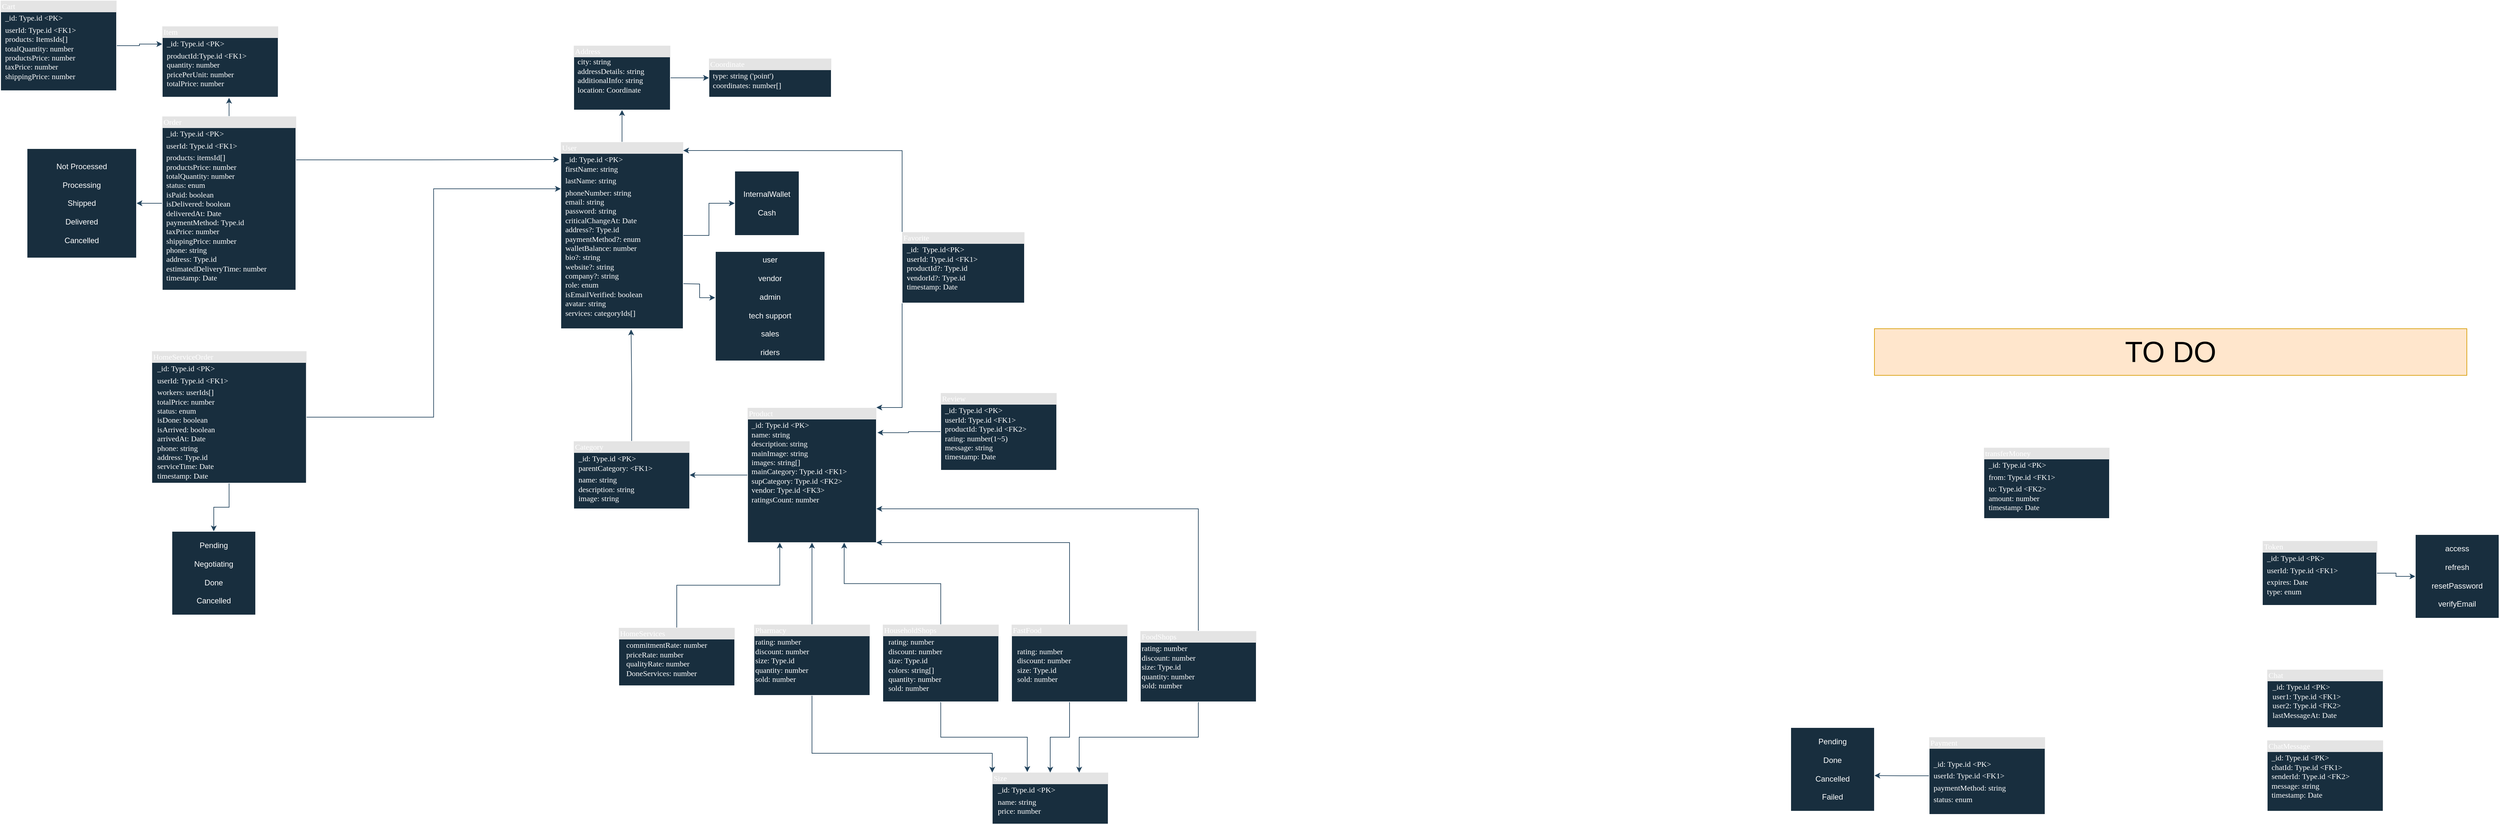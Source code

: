 <mxfile version="21.6.6" type="device">
  <diagram name="Page-1" id="2ca16b54-16f6-2749-3443-fa8db7711227">
    <mxGraphModel dx="5044" dy="1803" grid="1" gridSize="10" guides="1" tooltips="1" connect="1" arrows="1" fold="1" page="1" pageScale="1" pageWidth="1100" pageHeight="850" background="none" math="0" shadow="0">
      <root>
        <mxCell id="0" />
        <mxCell id="1" parent="0" />
        <mxCell id="s3C25jFBt-9yLEdoIZRi-40" style="edgeStyle=orthogonalEdgeStyle;rounded=0;orthogonalLoop=1;jettySize=auto;html=1;entryX=-0.002;entryY=0.422;entryDx=0;entryDy=0;entryPerimeter=0;labelBackgroundColor=none;fontColor=default;strokeColor=#23445D;" edge="1" parent="1" target="s3C25jFBt-9yLEdoIZRi-39">
          <mxGeometry relative="1" as="geometry">
            <mxPoint x="-1910" y="-170" as="sourcePoint" />
          </mxGeometry>
        </mxCell>
        <mxCell id="s3C25jFBt-9yLEdoIZRi-51" style="edgeStyle=orthogonalEdgeStyle;rounded=0;orthogonalLoop=1;jettySize=auto;html=1;exitX=0.5;exitY=0;exitDx=0;exitDy=0;entryX=0.5;entryY=1;entryDx=0;entryDy=0;labelBackgroundColor=none;fontColor=default;strokeColor=#23445D;" edge="1" parent="1" source="2ed32ef02a7f4228-1" target="2ed32ef02a7f4228-7">
          <mxGeometry relative="1" as="geometry" />
        </mxCell>
        <mxCell id="s3C25jFBt-9yLEdoIZRi-83" style="edgeStyle=orthogonalEdgeStyle;rounded=0;orthogonalLoop=1;jettySize=auto;html=1;exitX=1;exitY=0.5;exitDx=0;exitDy=0;entryX=0;entryY=0.5;entryDx=0;entryDy=0;strokeColor=#23445D;" edge="1" parent="1" source="2ed32ef02a7f4228-1" target="s3C25jFBt-9yLEdoIZRi-55">
          <mxGeometry relative="1" as="geometry" />
        </mxCell>
        <mxCell id="2ed32ef02a7f4228-1" value="&lt;div data-darkreader-inline-bgcolor=&quot;&quot; data-darkreader-inline-bgimage=&quot;&quot; style=&quot;box-sizing: border-box; width: 100%; background: rgb(228, 228, 228); padding: 2px; --darkreader-inline-bgimage: initial; --darkreader-inline-bgcolor: #272b2c;&quot;&gt;User&lt;/div&gt;&lt;table style=&quot;width:100%;font-size:1em;&quot; cellpadding=&quot;2&quot; cellspacing=&quot;0&quot;&gt;&lt;tbody&gt;&lt;tr&gt;&lt;td&gt;&lt;br&gt;&lt;/td&gt;&lt;td&gt;_id: Type.id &amp;lt;PK&amp;gt;&lt;br&gt;firstName: string&lt;/td&gt;&lt;/tr&gt;&lt;tr&gt;&lt;td&gt;&lt;br&gt;&lt;/td&gt;&lt;td&gt;lastName: string&lt;/td&gt;&lt;/tr&gt;&lt;tr&gt;&lt;td&gt;&lt;/td&gt;&lt;td&gt;phoneNumber: string&lt;br&gt;email: string&lt;br&gt;password: string&lt;br&gt;criticalChangeAt: Date&amp;nbsp; &amp;nbsp; &amp;nbsp;&amp;nbsp;&lt;br&gt;address?: Type.id&lt;br&gt;paymentMethod?: enum&lt;br&gt;walletBalance: number&lt;br&gt;bio?: string&lt;br&gt;website?: string&lt;br&gt;company?: string&lt;br&gt;role: enum&lt;br&gt;isEmailVerified: boolean&lt;br&gt;avatar: string&lt;br&gt;services: categoryIds[]&lt;br&gt;&lt;br&gt;&lt;/td&gt;&lt;td&gt;&lt;br&gt;&lt;/td&gt;&lt;td&gt;&lt;br&gt;&lt;/td&gt;&lt;td&gt;&lt;br&gt;&lt;/td&gt;&lt;td&gt;&lt;br&gt;&lt;/td&gt;&lt;/tr&gt;&lt;/tbody&gt;&lt;/table&gt;" style="verticalAlign=top;align=left;overflow=fill;html=1;rounded=0;shadow=0;comic=0;labelBackgroundColor=none;strokeWidth=1;fontFamily=Verdana;fontSize=12;fillColor=#182E3E;strokeColor=#FFFFFF;fontColor=#FFFFFF;" parent="1" vertex="1">
          <mxGeometry x="-2100" y="-390" width="190" height="290" as="geometry" />
        </mxCell>
        <mxCell id="s3C25jFBt-9yLEdoIZRi-57" style="edgeStyle=orthogonalEdgeStyle;rounded=0;orthogonalLoop=1;jettySize=auto;html=1;exitX=0;exitY=0.5;exitDx=0;exitDy=0;entryX=1;entryY=0.5;entryDx=0;entryDy=0;labelBackgroundColor=none;fontColor=default;strokeColor=#23445D;" edge="1" parent="1" source="2ed32ef02a7f4228-2" target="2ed32ef02a7f4228-8">
          <mxGeometry relative="1" as="geometry" />
        </mxCell>
        <mxCell id="2ed32ef02a7f4228-2" value="&lt;div data-darkreader-inline-bgcolor=&quot;&quot; data-darkreader-inline-bgimage=&quot;&quot; style=&quot;box-sizing: border-box; width: 100%; background: rgb(228, 228, 228); padding: 2px; --darkreader-inline-bgimage: initial; --darkreader-inline-bgcolor: #272b2c;&quot;&gt;Product&amp;nbsp;&lt;br&gt;&lt;/div&gt;&lt;table style=&quot;width: 100% ; font-size: 1em&quot; cellpadding=&quot;2&quot; cellspacing=&quot;0&quot;&gt;&lt;tbody&gt;&lt;tr&gt;&lt;td&gt;&lt;br&gt;&lt;/td&gt;&lt;td&gt;_id: Type.id &amp;lt;PK&amp;gt;&lt;br&gt;name: string&lt;br&gt;description: string&lt;br&gt;mainImage: string&lt;br&gt;images: string[]&lt;br&gt;mainCategory: Type.id &amp;lt;FK1&amp;gt;&lt;br&gt;supCategory: Type.id &amp;lt;FK2&amp;gt;&lt;br&gt;vendor: Type.id &amp;lt;FK3&amp;gt;&lt;br&gt;ratingsCount: number&lt;br&gt;&lt;/td&gt;&lt;/tr&gt;&lt;tr&gt;&lt;td&gt;&lt;br&gt;&lt;/td&gt;&lt;td&gt;&lt;br&gt;&lt;br&gt;&lt;/td&gt;&lt;td&gt;&lt;br&gt;&lt;/td&gt;&lt;td&gt;&lt;br&gt;&lt;/td&gt;&lt;td&gt;&lt;br&gt;&lt;/td&gt;&lt;td&gt;&lt;br&gt;&lt;/td&gt;&lt;td&gt;&lt;br&gt;&lt;/td&gt;&lt;td&gt;&lt;br&gt;&lt;/td&gt;&lt;td&gt;&lt;br&gt;&lt;/td&gt;&lt;td&gt;&lt;br&gt;&lt;/td&gt;&lt;td&gt;&lt;br&gt;&lt;/td&gt;&lt;/tr&gt;&lt;/tbody&gt;&lt;/table&gt;" style="verticalAlign=top;align=left;overflow=fill;html=1;rounded=0;shadow=0;comic=0;labelBackgroundColor=none;strokeWidth=1;fontFamily=Verdana;fontSize=12;fillColor=#182E3E;strokeColor=#FFFFFF;fontColor=#FFFFFF;" parent="1" vertex="1">
          <mxGeometry x="-1810" y="22.5" width="200" height="210" as="geometry" />
        </mxCell>
        <mxCell id="s3C25jFBt-9yLEdoIZRi-88" style="edgeStyle=orthogonalEdgeStyle;rounded=0;orthogonalLoop=1;jettySize=auto;html=1;exitX=1;exitY=0.5;exitDx=0;exitDy=0;entryX=0;entryY=0.25;entryDx=0;entryDy=0;strokeColor=#23445D;" edge="1" parent="1" source="2ed32ef02a7f4228-3" target="s3C25jFBt-9yLEdoIZRi-7">
          <mxGeometry relative="1" as="geometry" />
        </mxCell>
        <mxCell id="2ed32ef02a7f4228-3" value="&lt;div data-darkreader-inline-bgcolor=&quot;&quot; data-darkreader-inline-bgimage=&quot;&quot; style=&quot;box-sizing: border-box; width: 100%; background: rgb(228, 228, 228); padding: 2px; --darkreader-inline-bgimage: initial; --darkreader-inline-bgcolor: #272b2c;&quot;&gt;Cart&lt;br&gt;&lt;/div&gt;&lt;table style=&quot;width: 100% ; font-size: 1em&quot; cellpadding=&quot;2&quot; cellspacing=&quot;0&quot;&gt;&lt;tbody&gt;&lt;tr&gt;&lt;td&gt;&lt;br&gt;&lt;/td&gt;&lt;td&gt;_id: Type.id &amp;lt;PK&amp;gt;&lt;br&gt;&lt;/td&gt;&lt;/tr&gt;&lt;tr&gt;&lt;td style=&quot;&quot;&gt;&lt;br&gt;&lt;/td&gt;&lt;td&gt;userId: Type.id &amp;lt;FK1&amp;gt;&lt;br&gt;products: ItemsIds[]&lt;br&gt;totalQuantity: number&lt;br&gt;productsPrice: number&amp;nbsp;&lt;br&gt;taxPrice: number&lt;br data-darkreader-inline-border=&quot;&quot; style=&quot;border-color: var(--darkreader-border--border-color); --darkreader-inline-border: var(--darkreader-border--darkreader-border--border-color);&quot;&gt;shippingPrice: number&lt;br&gt;&lt;/td&gt;&lt;td&gt;&lt;br&gt;&lt;/td&gt;&lt;td&gt;&lt;/td&gt;&lt;td&gt;&lt;/td&gt;&lt;td&gt;&lt;/td&gt;&lt;td&gt;&lt;/td&gt;&lt;td&gt;&lt;br&gt;&lt;/td&gt;&lt;/tr&gt;&lt;/tbody&gt;&lt;/table&gt;" style="verticalAlign=top;align=left;overflow=fill;html=1;rounded=0;shadow=0;comic=0;labelBackgroundColor=none;strokeWidth=1;fontFamily=Verdana;fontSize=12;fillColor=#182E3E;strokeColor=#FFFFFF;fontColor=#FFFFFF;" parent="1" vertex="1">
          <mxGeometry x="-2970" y="-610" width="180" height="140" as="geometry" />
        </mxCell>
        <mxCell id="s3C25jFBt-9yLEdoIZRi-48" style="edgeStyle=orthogonalEdgeStyle;rounded=0;orthogonalLoop=1;jettySize=auto;html=1;exitX=0;exitY=0.5;exitDx=0;exitDy=0;entryX=1;entryY=0.574;entryDx=0;entryDy=0;entryPerimeter=0;labelBackgroundColor=none;fontColor=default;strokeColor=#23445D;" edge="1" parent="1" source="2ed32ef02a7f4228-4" target="s3C25jFBt-9yLEdoIZRi-47">
          <mxGeometry relative="1" as="geometry" />
        </mxCell>
        <mxCell id="2ed32ef02a7f4228-4" value="&lt;div data-darkreader-inline-bgcolor=&quot;&quot; data-darkreader-inline-bgimage=&quot;&quot; style=&quot;box-sizing: border-box; width: 100%; background: rgb(228, 228, 228); padding: 2px; --darkreader-inline-bgimage: initial; --darkreader-inline-bgcolor: #272b2c;&quot;&gt;Payment&amp;nbsp;&lt;br&gt;&lt;/div&gt;&lt;br&gt;&lt;table style=&quot;width: 100% ; font-size: 1em&quot; cellpadding=&quot;2&quot; cellspacing=&quot;0&quot;&gt;&lt;tbody&gt;&lt;tr&gt;&lt;td&gt;&lt;br&gt;&lt;/td&gt;&lt;td&gt;_id: Type.id &amp;lt;PK&amp;gt;&lt;br&gt;&lt;/td&gt;&lt;/tr&gt;&lt;tr&gt;&lt;td&gt;&lt;br&gt;&lt;/td&gt;&lt;td&gt;userId: Type.id &amp;lt;FK1&amp;gt;&lt;br&gt;&lt;/td&gt;&lt;/tr&gt;&lt;tr&gt;&lt;td&gt;&lt;/td&gt;&lt;td&gt;paymentMethod: string&lt;br&gt;&lt;/td&gt;&lt;/tr&gt;&lt;tr&gt;&lt;td&gt;&lt;br&gt;&lt;/td&gt;&lt;td&gt;status: enum&lt;br&gt;&lt;br&gt;&lt;/td&gt;&lt;td&gt;&lt;br&gt;&lt;/td&gt;&lt;td&gt;&lt;br&gt;&lt;/td&gt;&lt;td&gt;&lt;br&gt;&lt;/td&gt;&lt;td&gt;&lt;br&gt;&lt;/td&gt;&lt;td&gt;&lt;br&gt;&lt;/td&gt;&lt;td&gt;&lt;br&gt;&lt;/td&gt;&lt;td&gt;&lt;br&gt;&lt;/td&gt;&lt;/tr&gt;&lt;/tbody&gt;&lt;/table&gt;" style="verticalAlign=top;align=left;overflow=fill;html=1;rounded=0;shadow=0;comic=0;labelBackgroundColor=none;strokeWidth=1;fontFamily=Verdana;fontSize=12;fillColor=#182E3E;strokeColor=#FFFFFF;fontColor=#FFFFFF;" parent="1" vertex="1">
          <mxGeometry x="25" y="535" width="180" height="120" as="geometry" />
        </mxCell>
        <mxCell id="s3C25jFBt-9yLEdoIZRi-44" style="edgeStyle=orthogonalEdgeStyle;rounded=0;orthogonalLoop=1;jettySize=auto;html=1;exitX=0;exitY=0.5;exitDx=0;exitDy=0;entryX=1;entryY=0.5;entryDx=0;entryDy=0;labelBackgroundColor=none;fontColor=default;strokeColor=#23445D;" edge="1" parent="1" source="2ed32ef02a7f4228-5" target="s3C25jFBt-9yLEdoIZRi-43">
          <mxGeometry relative="1" as="geometry" />
        </mxCell>
        <mxCell id="s3C25jFBt-9yLEdoIZRi-76" style="edgeStyle=orthogonalEdgeStyle;rounded=0;orthogonalLoop=1;jettySize=auto;html=1;exitX=0.5;exitY=0;exitDx=0;exitDy=0;entryX=0.576;entryY=1.009;entryDx=0;entryDy=0;entryPerimeter=0;strokeColor=#23445D;" edge="1" parent="1" source="2ed32ef02a7f4228-5" target="s3C25jFBt-9yLEdoIZRi-7">
          <mxGeometry relative="1" as="geometry" />
        </mxCell>
        <mxCell id="s3C25jFBt-9yLEdoIZRi-86" style="edgeStyle=orthogonalEdgeStyle;rounded=0;orthogonalLoop=1;jettySize=auto;html=1;exitX=1;exitY=0.25;exitDx=0;exitDy=0;entryX=-0.014;entryY=0.093;entryDx=0;entryDy=0;entryPerimeter=0;strokeColor=#23445D;" edge="1" parent="1" source="2ed32ef02a7f4228-5" target="2ed32ef02a7f4228-1">
          <mxGeometry relative="1" as="geometry" />
        </mxCell>
        <mxCell id="2ed32ef02a7f4228-5" value="&lt;div data-darkreader-inline-bgcolor=&quot;&quot; data-darkreader-inline-bgimage=&quot;&quot; style=&quot;box-sizing: border-box; width: 100%; background: rgb(228, 228, 228); padding: 2px; --darkreader-inline-bgimage: initial; --darkreader-inline-bgcolor: #272b2c;&quot;&gt;Order&lt;br&gt;&lt;/div&gt;&lt;table style=&quot;width:100%;font-size:1em;&quot; cellpadding=&quot;2&quot; cellspacing=&quot;0&quot;&gt;&lt;tbody&gt;&lt;tr&gt;&lt;td&gt;&lt;br&gt;&lt;/td&gt;&lt;td&gt;_id: Type.id &amp;lt;PK&amp;gt;&lt;br&gt;&lt;/td&gt;&lt;/tr&gt;&lt;tr&gt;&lt;td&gt;&lt;br&gt;&lt;/td&gt;&lt;td&gt;userId: Type.id &amp;lt;FK1&amp;gt;&amp;nbsp;&lt;br&gt;&lt;/td&gt;&lt;/tr&gt;&lt;tr&gt;&lt;td&gt;&lt;/td&gt;&lt;td&gt;products: itemsId[]&lt;br&gt;productsPrice: number&lt;br&gt;totalQuantity: number&lt;br&gt;status: enum&lt;br&gt;isPaid: boolean&lt;br&gt;isDelivered: boolean&lt;br&gt;deliveredAt: Date&lt;br&gt;paymentMethod: Type.id&lt;br&gt;taxPrice: number&lt;br&gt;shippingPrice: number&lt;br&gt;phone: string&lt;br&gt;address: Type.id&lt;br&gt;estimatedDeliveryTime: number&lt;br&gt;timestamp: Date&lt;/td&gt;&lt;td&gt;&lt;br&gt;&lt;/td&gt;&lt;td&gt;&lt;br&gt;&lt;/td&gt;&lt;td&gt;&lt;br&gt;&lt;/td&gt;&lt;td&gt;&lt;br&gt;&lt;/td&gt;&lt;td&gt;&lt;br&gt;&lt;/td&gt;&lt;td&gt;&lt;br&gt;&lt;/td&gt;&lt;td&gt;&lt;br&gt;&lt;/td&gt;&lt;td&gt;&lt;br&gt;&lt;/td&gt;&lt;/tr&gt;&lt;/tbody&gt;&lt;/table&gt;" style="verticalAlign=top;align=left;overflow=fill;html=1;rounded=0;shadow=0;comic=0;labelBackgroundColor=none;strokeWidth=1;fontFamily=Verdana;fontSize=12;fillColor=#182E3E;strokeColor=#FFFFFF;fontColor=#FFFFFF;" parent="1" vertex="1">
          <mxGeometry x="-2719" y="-430" width="207.5" height="270" as="geometry" />
        </mxCell>
        <mxCell id="s3C25jFBt-9yLEdoIZRi-53" style="edgeStyle=orthogonalEdgeStyle;rounded=0;orthogonalLoop=1;jettySize=auto;html=1;exitX=1;exitY=0.5;exitDx=0;exitDy=0;entryX=0;entryY=0.5;entryDx=0;entryDy=0;labelBackgroundColor=none;fontColor=default;strokeColor=#23445D;" edge="1" parent="1" source="2ed32ef02a7f4228-7" target="s3C25jFBt-9yLEdoIZRi-52">
          <mxGeometry relative="1" as="geometry" />
        </mxCell>
        <mxCell id="2ed32ef02a7f4228-7" value="&lt;div data-darkreader-inline-bgcolor=&quot;&quot; data-darkreader-inline-bgimage=&quot;&quot; style=&quot;box-sizing: border-box; width: 100%; background: rgb(228, 228, 228); padding: 2px; --darkreader-inline-bgimage: initial; --darkreader-inline-bgcolor: #272b2c;&quot;&gt;Address&lt;br&gt;&lt;/div&gt;&lt;blockquote data-darkreader-inline-border-left=&quot;&quot; data-darkreader-inline-border-bottom=&quot;&quot; data-darkreader-inline-border-right=&quot;&quot; data-darkreader-inline-border-top=&quot;&quot; style=&quot;margin: 0px 0px 0px 40px; border: none; padding: 0px; --darkreader-inline-border-top: initial; --darkreader-inline-border-right: initial; --darkreader-inline-border-bottom: initial; --darkreader-inline-border-left: initial;&quot;&gt;&lt;/blockquote&gt;&lt;span data-darkreader-inline-color=&quot;&quot; data-darkreader-inline-bgcolor=&quot;&quot; style=&quot;background-color: initial; color: rgb(255, 255, 255); --darkreader-inline-bgcolor: initial; --darkreader-inline-color: #e8e6e3;&quot;&gt;&lt;div style=&quot;&quot;&gt;&lt;span data-darkreader-inline-color=&quot;&quot; data-darkreader-inline-bgcolor=&quot;&quot; style=&quot;background-color: initial; color: rgb(255, 255, 255); --darkreader-inline-bgcolor: initial; --darkreader-inline-color: #e8e6e3;&quot;&gt;&amp;nbsp; city: string&lt;/span&gt;&lt;/div&gt;&lt;/span&gt;&lt;blockquote data-darkreader-inline-border-left=&quot;&quot; data-darkreader-inline-border-bottom=&quot;&quot; data-darkreader-inline-border-right=&quot;&quot; data-darkreader-inline-border-top=&quot;&quot; style=&quot;margin: 0px 0px 0px 40px; border: none; padding: 0px; --darkreader-inline-border-top: initial; --darkreader-inline-border-right: initial; --darkreader-inline-border-bottom: initial; --darkreader-inline-border-left: initial;&quot;&gt;&lt;/blockquote&gt;&lt;span data-darkreader-inline-color=&quot;&quot; data-darkreader-inline-bgcolor=&quot;&quot; style=&quot;background-color: initial; color: rgb(255, 255, 255); --darkreader-inline-bgcolor: initial; --darkreader-inline-color: #e8e6e3;&quot;&gt;&lt;div style=&quot;&quot;&gt;&lt;span data-darkreader-inline-color=&quot;&quot; data-darkreader-inline-bgcolor=&quot;&quot; style=&quot;background-color: initial; color: rgb(255, 255, 255); --darkreader-inline-bgcolor: initial; --darkreader-inline-color: #e8e6e3;&quot;&gt;&amp;nbsp; addressDetails: string&lt;/span&gt;&lt;/div&gt;&lt;/span&gt;&lt;blockquote data-darkreader-inline-border-left=&quot;&quot; data-darkreader-inline-border-bottom=&quot;&quot; data-darkreader-inline-border-right=&quot;&quot; data-darkreader-inline-border-top=&quot;&quot; style=&quot;margin: 0px 0px 0px 40px; border: none; padding: 0px; --darkreader-inline-border-top: initial; --darkreader-inline-border-right: initial; --darkreader-inline-border-bottom: initial; --darkreader-inline-border-left: initial;&quot;&gt;&lt;/blockquote&gt;&lt;span data-darkreader-inline-color=&quot;&quot; data-darkreader-inline-bgcolor=&quot;&quot; style=&quot;background-color: initial; color: rgb(255, 255, 255); --darkreader-inline-bgcolor: initial; --darkreader-inline-color: #e8e6e3;&quot;&gt;&lt;div style=&quot;&quot;&gt;&lt;span data-darkreader-inline-color=&quot;&quot; data-darkreader-inline-bgcolor=&quot;&quot; style=&quot;background-color: initial; color: rgb(255, 255, 255); --darkreader-inline-bgcolor: initial; --darkreader-inline-color: #e8e6e3;&quot;&gt;&amp;nbsp; additionalInfo: string&lt;/span&gt;&lt;/div&gt;&lt;/span&gt;&lt;div style=&quot;&quot;&gt;&lt;span data-darkreader-inline-color=&quot;&quot; data-darkreader-inline-bgcolor=&quot;&quot; style=&quot;background-color: initial; color: rgb(255, 255, 255); --darkreader-inline-bgcolor: initial; --darkreader-inline-color: #e8e6e3;&quot;&gt;&amp;nbsp; location: Coordinate&lt;/span&gt;&lt;/div&gt;" style="verticalAlign=top;align=left;overflow=fill;html=1;rounded=0;shadow=0;comic=0;labelBackgroundColor=none;strokeWidth=1;fontFamily=Verdana;fontSize=12;fillColor=#182E3E;strokeColor=#FFFFFF;fontColor=#FFFFFF;" parent="1" vertex="1">
          <mxGeometry x="-2080" y="-540" width="150" height="100" as="geometry" />
        </mxCell>
        <mxCell id="s3C25jFBt-9yLEdoIZRi-58" style="edgeStyle=orthogonalEdgeStyle;rounded=0;orthogonalLoop=1;jettySize=auto;html=1;exitX=0.5;exitY=0;exitDx=0;exitDy=0;entryX=0.574;entryY=1.004;entryDx=0;entryDy=0;entryPerimeter=0;strokeColor=#23445D;" edge="1" parent="1" source="2ed32ef02a7f4228-8" target="2ed32ef02a7f4228-1">
          <mxGeometry relative="1" as="geometry" />
        </mxCell>
        <mxCell id="2ed32ef02a7f4228-8" value="&lt;div data-darkreader-inline-bgcolor=&quot;&quot; data-darkreader-inline-bgimage=&quot;&quot; style=&quot;box-sizing: border-box; width: 100%; background: rgb(228, 228, 228); padding: 2px; --darkreader-inline-bgimage: initial; --darkreader-inline-bgcolor: #272b2c;&quot;&gt;Category&lt;br&gt;&lt;/div&gt;&lt;table style=&quot;width: 100% ; font-size: 1em&quot; cellpadding=&quot;2&quot; cellspacing=&quot;0&quot;&gt;&lt;tbody&gt;&lt;tr&gt;&lt;td&gt;&lt;br&gt;&lt;/td&gt;&lt;td&gt;_id: Type.id &amp;lt;PK&amp;gt;&lt;br&gt;parentCategory: &amp;lt;FK1&amp;gt;&lt;/td&gt;&lt;/tr&gt;&lt;tr&gt;&lt;td&gt;&lt;br&gt;&lt;/td&gt;&lt;td&gt;name: string&lt;br&gt;description: string&lt;br&gt;image: string&lt;/td&gt;&lt;td&gt;&lt;br&gt;&lt;/td&gt;&lt;td&gt;&lt;br&gt;&lt;/td&gt;&lt;td&gt;&lt;br&gt;&lt;/td&gt;&lt;/tr&gt;&lt;/tbody&gt;&lt;/table&gt;" style="verticalAlign=top;align=left;overflow=fill;html=1;rounded=0;shadow=0;comic=0;labelBackgroundColor=none;strokeWidth=1;fontFamily=Verdana;fontSize=12;fillColor=#182E3E;strokeColor=#FFFFFF;fontColor=#FFFFFF;" parent="1" vertex="1">
          <mxGeometry x="-2080" y="75" width="180" height="105" as="geometry" />
        </mxCell>
        <mxCell id="2ed32ef02a7f4228-9" value="&lt;div data-darkreader-inline-bgcolor=&quot;&quot; data-darkreader-inline-bgimage=&quot;&quot; style=&quot;box-sizing: border-box; width: 100%; background: rgb(228, 228, 228); padding: 2px; --darkreader-inline-bgimage: initial; --darkreader-inline-bgcolor: #272b2c;&quot;&gt;ChatMessage&lt;br&gt;&lt;/div&gt;&lt;table style=&quot;width:100%;font-size:1em;&quot; cellpadding=&quot;2&quot; cellspacing=&quot;0&quot;&gt;&lt;tbody&gt;&lt;tr&gt;&lt;td&gt;&lt;br&gt;&lt;/td&gt;&lt;td&gt;_id: Type.id &amp;lt;PK&amp;gt;&lt;br&gt;chatId: Type.id &amp;lt;FK1&amp;gt;&lt;br&gt;senderId: Type.id &amp;lt;FK2&amp;gt;&lt;br&gt;message: string&lt;br&gt;timestamp: Date&lt;br&gt;&lt;/td&gt;&lt;/tr&gt;&lt;tr&gt;&lt;td&gt;&lt;br&gt;&lt;/td&gt;&lt;td&gt;&lt;/td&gt;&lt;td&gt;&lt;br&gt;&lt;/td&gt;&lt;td&gt;&lt;br&gt;&lt;/td&gt;&lt;td&gt;&lt;br&gt;&lt;/td&gt;&lt;td&gt;&lt;br&gt;&lt;/td&gt;&lt;td&gt;&lt;br&gt;&lt;/td&gt;&lt;td&gt;&lt;br&gt;&lt;/td&gt;&lt;/tr&gt;&lt;/tbody&gt;&lt;/table&gt;" style="verticalAlign=top;align=left;overflow=fill;html=1;rounded=0;shadow=0;comic=0;labelBackgroundColor=none;strokeWidth=1;fontFamily=Verdana;fontSize=12;fillColor=#182E3E;strokeColor=#FFFFFF;fontColor=#FFFFFF;" parent="1" vertex="1">
          <mxGeometry x="550" y="540" width="180" height="110" as="geometry" />
        </mxCell>
        <mxCell id="s3C25jFBt-9yLEdoIZRi-79" style="edgeStyle=orthogonalEdgeStyle;rounded=0;orthogonalLoop=1;jettySize=auto;html=1;exitX=0;exitY=0.5;exitDx=0;exitDy=0;entryX=1.008;entryY=0.186;entryDx=0;entryDy=0;entryPerimeter=0;strokeColor=#23445D;" edge="1" parent="1" source="2ed32ef02a7f4228-10" target="2ed32ef02a7f4228-2">
          <mxGeometry relative="1" as="geometry" />
        </mxCell>
        <mxCell id="2ed32ef02a7f4228-10" value="&lt;div data-darkreader-inline-bgcolor=&quot;&quot; data-darkreader-inline-bgimage=&quot;&quot; style=&quot;box-sizing: border-box; width: 100%; background: rgb(228, 228, 228); padding: 2px; --darkreader-inline-bgimage: initial; --darkreader-inline-bgcolor: #272b2c;&quot;&gt;Review&lt;/div&gt;&lt;table style=&quot;width: 100% ; font-size: 1em&quot; cellpadding=&quot;2&quot; cellspacing=&quot;0&quot;&gt;&lt;tbody&gt;&lt;tr&gt;&lt;td&gt;&lt;br&gt;&lt;/td&gt;&lt;td&gt;_id: Type.id &amp;lt;PK&amp;gt;&lt;br&gt;userId: Type.id &amp;lt;FK1&amp;gt;&lt;br&gt;productId: Type.id &amp;lt;FK2&amp;gt;&lt;br&gt;rating: number(1~5)&lt;br&gt;message: string&lt;br&gt;timestamp: Date&lt;/td&gt;&lt;/tr&gt;&lt;tr&gt;&lt;td&gt;&lt;br&gt;&lt;/td&gt;&lt;td&gt;&lt;/td&gt;&lt;td&gt;&lt;br&gt;&lt;/td&gt;&lt;td&gt;&lt;br&gt;&lt;/td&gt;&lt;td&gt;&lt;br&gt;&lt;/td&gt;&lt;td&gt;&lt;br&gt;&lt;/td&gt;&lt;td&gt;&lt;br&gt;&lt;/td&gt;&lt;td&gt;&lt;br&gt;&lt;/td&gt;&lt;/tr&gt;&lt;/tbody&gt;&lt;/table&gt;" style="verticalAlign=top;align=left;overflow=fill;html=1;rounded=0;shadow=0;comic=0;labelBackgroundColor=none;strokeWidth=1;fontFamily=Verdana;fontSize=12;fillColor=#182E3E;strokeColor=#FFFFFF;fontColor=#FFFFFF;" parent="1" vertex="1">
          <mxGeometry x="-1510" width="180" height="120" as="geometry" />
        </mxCell>
        <mxCell id="s3C25jFBt-9yLEdoIZRi-80" style="edgeStyle=orthogonalEdgeStyle;rounded=0;orthogonalLoop=1;jettySize=auto;html=1;exitX=0;exitY=1;exitDx=0;exitDy=0;entryX=1;entryY=0;entryDx=0;entryDy=0;strokeColor=#23445D;" edge="1" parent="1" source="2ed32ef02a7f4228-12" target="2ed32ef02a7f4228-2">
          <mxGeometry relative="1" as="geometry">
            <Array as="points">
              <mxPoint x="-1570" y="22" />
            </Array>
          </mxGeometry>
        </mxCell>
        <mxCell id="s3C25jFBt-9yLEdoIZRi-82" style="edgeStyle=orthogonalEdgeStyle;rounded=0;orthogonalLoop=1;jettySize=auto;html=1;exitX=0;exitY=0;exitDx=0;exitDy=0;entryX=1;entryY=0.045;entryDx=0;entryDy=0;entryPerimeter=0;strokeColor=#23445D;" edge="1" parent="1" source="2ed32ef02a7f4228-12" target="2ed32ef02a7f4228-1">
          <mxGeometry relative="1" as="geometry" />
        </mxCell>
        <mxCell id="2ed32ef02a7f4228-12" value="&lt;div data-darkreader-inline-bgcolor=&quot;&quot; data-darkreader-inline-bgimage=&quot;&quot; style=&quot;box-sizing: border-box; width: 100%; background: rgb(228, 228, 228); padding: 2px; --darkreader-inline-bgimage: initial; --darkreader-inline-bgcolor: #272b2c;&quot;&gt;Favorite&lt;br&gt;&lt;/div&gt;&lt;table style=&quot;width: 100% ; font-size: 1em&quot; cellpadding=&quot;2&quot; cellspacing=&quot;0&quot;&gt;&lt;tbody&gt;&lt;tr&gt;&lt;td&gt;&lt;/td&gt;&lt;td&gt;_id:&amp;nbsp; Type.id&amp;lt;PK&amp;gt;&lt;br&gt;userId: Type.id &amp;lt;FK1&amp;gt;&lt;br&gt;productId?: Type.id&lt;br&gt;vendorId?: Type.id&lt;br&gt;timestamp: Date&lt;/td&gt;&lt;/tr&gt;&lt;tr&gt;&lt;td&gt;&lt;br&gt;&lt;/td&gt;&lt;td&gt;&lt;/td&gt;&lt;td&gt;&lt;br&gt;&lt;/td&gt;&lt;td&gt;&amp;nbsp;&lt;/td&gt;&lt;td&gt;&lt;br&gt;&lt;/td&gt;&lt;td&gt;&lt;br&gt;&lt;/td&gt;&lt;td&gt;&lt;br&gt;&lt;/td&gt;&lt;td&gt;&lt;br&gt;&lt;br&gt;&lt;/td&gt;&lt;/tr&gt;&lt;/tbody&gt;&lt;/table&gt;" style="verticalAlign=top;align=left;overflow=fill;html=1;rounded=0;shadow=0;comic=0;labelBackgroundColor=none;strokeWidth=1;fontFamily=Verdana;fontSize=12;fillColor=#182E3E;strokeColor=#FFFFFF;fontColor=#FFFFFF;" parent="1" vertex="1">
          <mxGeometry x="-1570" y="-250" width="190" height="110" as="geometry" />
        </mxCell>
        <mxCell id="s3C25jFBt-9yLEdoIZRi-42" style="edgeStyle=orthogonalEdgeStyle;rounded=0;orthogonalLoop=1;jettySize=auto;html=1;exitX=1;exitY=0.5;exitDx=0;exitDy=0;entryX=0;entryY=0.5;entryDx=0;entryDy=0;labelBackgroundColor=none;fontColor=default;strokeColor=#23445D;" edge="1" parent="1" source="s3C25jFBt-9yLEdoIZRi-5" target="s3C25jFBt-9yLEdoIZRi-41">
          <mxGeometry relative="1" as="geometry" />
        </mxCell>
        <mxCell id="s3C25jFBt-9yLEdoIZRi-5" value="&lt;div data-darkreader-inline-bgcolor=&quot;&quot; data-darkreader-inline-bgimage=&quot;&quot; style=&quot;box-sizing: border-box; width: 100%; background: rgb(228, 228, 228); padding: 2px; --darkreader-inline-bgimage: initial; --darkreader-inline-bgcolor: #272b2c;&quot;&gt;Token&lt;/div&gt;&lt;table style=&quot;width:100%;font-size:1em;&quot; cellpadding=&quot;2&quot; cellspacing=&quot;0&quot;&gt;&lt;tbody&gt;&lt;tr&gt;&lt;td&gt;&lt;br&gt;&lt;/td&gt;&lt;td&gt;_id: Type.id &amp;lt;PK&amp;gt;&lt;br&gt;&lt;/td&gt;&lt;/tr&gt;&lt;tr&gt;&lt;td&gt;&lt;br&gt;&lt;/td&gt;&lt;td&gt;userId: Type.id &amp;lt;FK1&amp;gt;&amp;nbsp;&lt;br&gt;&lt;/td&gt;&lt;/tr&gt;&lt;tr&gt;&lt;td&gt;&lt;/td&gt;&lt;td&gt;expires: Date&lt;br&gt;type: enum&lt;br&gt;&lt;/td&gt;&lt;td&gt;&lt;br&gt;&lt;/td&gt;&lt;td&gt;&lt;br&gt;&lt;/td&gt;&lt;td&gt;&lt;br&gt;&lt;/td&gt;&lt;td&gt;&lt;br&gt;&lt;/td&gt;&lt;td&gt;&lt;br&gt;&lt;/td&gt;&lt;td&gt;&lt;br&gt;&lt;/td&gt;&lt;td&gt;&lt;br&gt;&lt;/td&gt;&lt;td&gt;&lt;br&gt;&lt;/td&gt;&lt;/tr&gt;&lt;/tbody&gt;&lt;/table&gt;" style="verticalAlign=top;align=left;overflow=fill;html=1;rounded=0;shadow=0;comic=0;labelBackgroundColor=none;strokeWidth=1;fontFamily=Verdana;fontSize=12;fillColor=#182E3E;strokeColor=#FFFFFF;fontColor=#FFFFFF;" vertex="1" parent="1">
          <mxGeometry x="542.5" y="230" width="177.5" height="100" as="geometry" />
        </mxCell>
        <mxCell id="s3C25jFBt-9yLEdoIZRi-6" value="&lt;div data-darkreader-inline-bgcolor=&quot;&quot; data-darkreader-inline-bgimage=&quot;&quot; style=&quot;box-sizing: border-box; width: 100%; background: rgb(228, 228, 228); padding: 2px; --darkreader-inline-bgimage: initial; --darkreader-inline-bgcolor: #272b2c;&quot;&gt;Size&lt;/div&gt;&lt;table style=&quot;width: 100% ; font-size: 1em&quot; cellpadding=&quot;2&quot; cellspacing=&quot;0&quot;&gt;&lt;tbody&gt;&lt;tr&gt;&lt;td&gt;&lt;br&gt;&lt;/td&gt;&lt;td&gt;_id: Type.id &amp;lt;PK&amp;gt;&lt;br&gt;&lt;/td&gt;&lt;/tr&gt;&lt;tr&gt;&lt;td&gt;&lt;br&gt;&lt;/td&gt;&lt;td&gt;name: string&lt;br&gt;price: number&lt;/td&gt;&lt;td&gt;&lt;br&gt;&lt;/td&gt;&lt;td&gt;&lt;br&gt;&lt;/td&gt;&lt;td&gt;&lt;br&gt;&lt;/td&gt;&lt;/tr&gt;&lt;/tbody&gt;&lt;/table&gt;" style="verticalAlign=top;align=left;overflow=fill;html=1;rounded=0;shadow=0;comic=0;labelBackgroundColor=none;strokeWidth=1;fontFamily=Verdana;fontSize=12;fillColor=#182E3E;strokeColor=#FFFFFF;fontColor=#FFFFFF;" vertex="1" parent="1">
          <mxGeometry x="-1430" y="590" width="180" height="80" as="geometry" />
        </mxCell>
        <mxCell id="s3C25jFBt-9yLEdoIZRi-7" value="&lt;div data-darkreader-inline-bgcolor=&quot;&quot; data-darkreader-inline-bgimage=&quot;&quot; style=&quot;box-sizing: border-box; width: 100%; background: rgb(228, 228, 228); padding: 2px; --darkreader-inline-bgimage: initial; --darkreader-inline-bgcolor: #272b2c;&quot;&gt;Item&lt;/div&gt;&lt;table style=&quot;width: 100% ; font-size: 1em&quot; cellpadding=&quot;2&quot; cellspacing=&quot;0&quot;&gt;&lt;tbody&gt;&lt;tr&gt;&lt;td&gt;&lt;br&gt;&lt;/td&gt;&lt;td&gt;_id: Type.id &amp;lt;PK&amp;gt;&lt;br&gt;&lt;/td&gt;&lt;/tr&gt;&lt;tr&gt;&lt;td&gt;&lt;br&gt;&lt;/td&gt;&lt;td&gt;productId:Type.id &amp;lt;FK1&amp;gt;&lt;br&gt;quantity: number&lt;br&gt;pricePerUnit: number&lt;br&gt;totalPrice: number&amp;nbsp;&lt;/td&gt;&lt;td&gt;&lt;br&gt;&lt;/td&gt;&lt;td&gt;&lt;br&gt;&lt;/td&gt;&lt;td&gt;&lt;br&gt;&lt;/td&gt;&lt;/tr&gt;&lt;/tbody&gt;&lt;/table&gt;" style="verticalAlign=top;align=left;overflow=fill;html=1;rounded=0;shadow=0;comic=0;labelBackgroundColor=none;strokeWidth=1;fontFamily=Verdana;fontSize=12;fillColor=#182E3E;strokeColor=#FFFFFF;fontColor=#FFFFFF;" vertex="1" parent="1">
          <mxGeometry x="-2719" y="-570" width="180" height="110" as="geometry" />
        </mxCell>
        <mxCell id="s3C25jFBt-9yLEdoIZRi-61" style="edgeStyle=orthogonalEdgeStyle;rounded=0;orthogonalLoop=1;jettySize=auto;html=1;exitX=0.5;exitY=1;exitDx=0;exitDy=0;entryX=0;entryY=0;entryDx=0;entryDy=0;strokeColor=#23445D;" edge="1" parent="1" source="s3C25jFBt-9yLEdoIZRi-11" target="s3C25jFBt-9yLEdoIZRi-6">
          <mxGeometry relative="1" as="geometry">
            <Array as="points">
              <mxPoint x="-1710" y="560" />
              <mxPoint x="-1430" y="560" />
            </Array>
          </mxGeometry>
        </mxCell>
        <mxCell id="s3C25jFBt-9yLEdoIZRi-73" style="edgeStyle=orthogonalEdgeStyle;rounded=0;orthogonalLoop=1;jettySize=auto;html=1;exitX=0.5;exitY=0;exitDx=0;exitDy=0;entryX=0.5;entryY=1;entryDx=0;entryDy=0;strokeColor=#23445D;" edge="1" parent="1" source="s3C25jFBt-9yLEdoIZRi-11" target="2ed32ef02a7f4228-2">
          <mxGeometry relative="1" as="geometry" />
        </mxCell>
        <mxCell id="s3C25jFBt-9yLEdoIZRi-11" value="&lt;div data-darkreader-inline-bgcolor=&quot;&quot; data-darkreader-inline-bgimage=&quot;&quot; style=&quot;box-sizing: border-box; width: 100%; background: rgb(228, 228, 228); padding: 2px; --darkreader-inline-bgimage: initial; --darkreader-inline-bgcolor: #272b2c;&quot;&gt;Pharmacy&lt;br&gt;&lt;/div&gt;&lt;table style=&quot;width:100%;font-size:1em;&quot; cellpadding=&quot;2&quot; cellspacing=&quot;0&quot;&gt;&lt;tbody&gt;&lt;tr&gt;&lt;td&gt;rating: number&lt;br&gt;discount: number&lt;br style=&quot;border-color: var(--darkreader-border--border-color); --darkreader-inline-border: var(--darkreader-border--darkreader-border--border-color);&quot; data-darkreader-inline-border=&quot;&quot;&gt;size: Type.id&lt;br&gt;quantity: number&lt;br data-darkreader-inline-border=&quot;&quot; style=&quot;border-color: var(--darkreader-border--border-color); --darkreader-inline-border: var(--darkreader-border--darkreader-border--border-color);&quot;&gt;sold: number&lt;br&gt;&lt;/td&gt;&lt;td&gt;&lt;br&gt;&lt;/td&gt;&lt;/tr&gt;&lt;tr&gt;&lt;td&gt;&lt;br&gt;&lt;/td&gt;&lt;td&gt;&lt;/td&gt;&lt;td&gt;&lt;br&gt;&lt;/td&gt;&lt;td&gt;&lt;br&gt;&lt;/td&gt;&lt;td&gt;&lt;br&gt;&lt;/td&gt;&lt;td&gt;&lt;br&gt;&lt;/td&gt;&lt;/tr&gt;&lt;/tbody&gt;&lt;/table&gt;" style="verticalAlign=top;align=left;overflow=fill;html=1;rounded=0;shadow=0;comic=0;labelBackgroundColor=none;strokeWidth=1;fontFamily=Verdana;fontSize=12;fillColor=#182E3E;strokeColor=#FFFFFF;fontColor=#FFFFFF;" vertex="1" parent="1">
          <mxGeometry x="-1800" y="360" width="180" height="110" as="geometry" />
        </mxCell>
        <mxCell id="s3C25jFBt-9yLEdoIZRi-74" style="edgeStyle=orthogonalEdgeStyle;rounded=0;orthogonalLoop=1;jettySize=auto;html=1;exitX=0.5;exitY=0;exitDx=0;exitDy=0;entryX=0.25;entryY=1;entryDx=0;entryDy=0;strokeColor=#23445D;" edge="1" parent="1" source="s3C25jFBt-9yLEdoIZRi-12" target="2ed32ef02a7f4228-2">
          <mxGeometry relative="1" as="geometry" />
        </mxCell>
        <mxCell id="s3C25jFBt-9yLEdoIZRi-12" value="&lt;div data-darkreader-inline-bgcolor=&quot;&quot; data-darkreader-inline-bgimage=&quot;&quot; style=&quot;box-sizing: border-box; width: 100%; background: rgb(228, 228, 228); padding: 2px; --darkreader-inline-bgimage: initial; --darkreader-inline-bgcolor: #272b2c;&quot;&gt;HomeServices&amp;nbsp;&lt;br&gt;&lt;/div&gt;&lt;table style=&quot;width:100%;font-size:1em;&quot; cellpadding=&quot;2&quot; cellspacing=&quot;0&quot;&gt;&lt;tbody&gt;&lt;tr&gt;&lt;td&gt;&lt;br&gt;&lt;/td&gt;&lt;td&gt;&lt;/td&gt;&lt;td&gt;commitmentRate: number&lt;br&gt;priceRate: number&lt;br&gt;qualityRate: number&lt;br&gt;DoneServices: number&lt;br&gt;&lt;br&gt;&lt;/td&gt;&lt;td&gt;&lt;br&gt;&lt;/td&gt;&lt;td&gt;&lt;br&gt;&lt;/td&gt;&lt;/tr&gt;&lt;tr&gt;&lt;td&gt;&lt;br&gt;&lt;/td&gt;&lt;td&gt;&lt;/td&gt;&lt;td&gt;&lt;br&gt;&lt;/td&gt;&lt;td&gt;&lt;br&gt;&lt;/td&gt;&lt;td&gt;&lt;br&gt;&lt;/td&gt;&lt;td&gt;&lt;br&gt;&lt;/td&gt;&lt;/tr&gt;&lt;/tbody&gt;&lt;/table&gt;" style="verticalAlign=top;align=left;overflow=fill;html=1;rounded=0;shadow=0;comic=0;labelBackgroundColor=none;strokeWidth=1;fontFamily=Verdana;fontSize=12;fillColor=#182E3E;strokeColor=#FFFFFF;fontColor=#FFFFFF;" vertex="1" parent="1">
          <mxGeometry x="-2010" y="365" width="180" height="90" as="geometry" />
        </mxCell>
        <mxCell id="s3C25jFBt-9yLEdoIZRi-59" style="edgeStyle=orthogonalEdgeStyle;rounded=0;orthogonalLoop=1;jettySize=auto;html=1;exitX=0.5;exitY=1;exitDx=0;exitDy=0;strokeColor=#23445D;" edge="1" parent="1" source="s3C25jFBt-9yLEdoIZRi-13" target="s3C25jFBt-9yLEdoIZRi-6">
          <mxGeometry relative="1" as="geometry" />
        </mxCell>
        <mxCell id="s3C25jFBt-9yLEdoIZRi-71" style="edgeStyle=orthogonalEdgeStyle;rounded=0;orthogonalLoop=1;jettySize=auto;html=1;exitX=0.5;exitY=0;exitDx=0;exitDy=0;entryX=1;entryY=1;entryDx=0;entryDy=0;strokeColor=#23445D;" edge="1" parent="1" source="s3C25jFBt-9yLEdoIZRi-13" target="2ed32ef02a7f4228-2">
          <mxGeometry relative="1" as="geometry">
            <Array as="points">
              <mxPoint x="-1310" y="233" />
            </Array>
          </mxGeometry>
        </mxCell>
        <mxCell id="s3C25jFBt-9yLEdoIZRi-13" value="&lt;div data-darkreader-inline-bgcolor=&quot;&quot; data-darkreader-inline-bgimage=&quot;&quot; style=&quot;box-sizing: border-box; width: 100%; background: rgb(228, 228, 228); padding: 2px; --darkreader-inline-bgimage: initial; --darkreader-inline-bgcolor: #272b2c;&quot;&gt;FastFood&lt;br&gt;&lt;/div&gt;&amp;nbsp;&lt;table style=&quot;width:100%;font-size:1em;&quot; cellpadding=&quot;2&quot; cellspacing=&quot;0&quot;&gt;&lt;tbody&gt;&lt;tr&gt;&lt;td&gt;&lt;br&gt;&lt;/td&gt;&lt;td&gt;rating: number&lt;br&gt;discount: number&lt;br style=&quot;border-color: var(--darkreader-border--border-color); --darkreader-inline-border: var(--darkreader-border--darkreader-border--border-color);&quot; data-darkreader-inline-border=&quot;&quot;&gt;size: Type.id&lt;br&gt;sold: number&lt;br&gt;&lt;/td&gt;&lt;/tr&gt;&lt;tr&gt;&lt;td&gt;&lt;br&gt;&lt;/td&gt;&lt;td&gt;&lt;/td&gt;&lt;td&gt;&lt;br&gt;&lt;/td&gt;&lt;td&gt;&lt;br&gt;&lt;/td&gt;&lt;td&gt;&lt;br&gt;&lt;/td&gt;&lt;td&gt;&lt;br&gt;&lt;/td&gt;&lt;/tr&gt;&lt;/tbody&gt;&lt;/table&gt;" style="verticalAlign=top;align=left;overflow=fill;html=1;rounded=0;shadow=0;comic=0;labelBackgroundColor=none;strokeWidth=1;fontFamily=Verdana;fontSize=12;fillColor=#182E3E;strokeColor=#FFFFFF;fontColor=#FFFFFF;" vertex="1" parent="1">
          <mxGeometry x="-1400" y="360" width="180" height="120" as="geometry" />
        </mxCell>
        <mxCell id="s3C25jFBt-9yLEdoIZRi-72" style="edgeStyle=orthogonalEdgeStyle;rounded=0;orthogonalLoop=1;jettySize=auto;html=1;exitX=0.5;exitY=0;exitDx=0;exitDy=0;entryX=0.75;entryY=1;entryDx=0;entryDy=0;strokeColor=#23445D;" edge="1" parent="1" source="s3C25jFBt-9yLEdoIZRi-15" target="2ed32ef02a7f4228-2">
          <mxGeometry relative="1" as="geometry" />
        </mxCell>
        <mxCell id="s3C25jFBt-9yLEdoIZRi-75" style="edgeStyle=orthogonalEdgeStyle;rounded=0;orthogonalLoop=1;jettySize=auto;html=1;exitX=0.5;exitY=1;exitDx=0;exitDy=0;entryX=0.302;entryY=-0.011;entryDx=0;entryDy=0;entryPerimeter=0;strokeColor=#23445D;" edge="1" parent="1" source="s3C25jFBt-9yLEdoIZRi-15" target="s3C25jFBt-9yLEdoIZRi-6">
          <mxGeometry relative="1" as="geometry" />
        </mxCell>
        <mxCell id="s3C25jFBt-9yLEdoIZRi-15" value="&lt;div data-darkreader-inline-bgcolor=&quot;&quot; data-darkreader-inline-bgimage=&quot;&quot; style=&quot;box-sizing: border-box; width: 100%; background: rgb(228, 228, 228); padding: 2px; --darkreader-inline-bgimage: initial; --darkreader-inline-bgcolor: #272b2c;&quot;&gt;HouseholdShops&lt;br&gt;&lt;/div&gt;&lt;table style=&quot;width:100%;font-size:1em;&quot; cellpadding=&quot;2&quot; cellspacing=&quot;0&quot;&gt;&lt;tbody&gt;&lt;tr&gt;&lt;td&gt;&lt;br&gt;&lt;/td&gt;&lt;td&gt;rating: number&lt;br&gt;discount: number&lt;br style=&quot;border-color: var(--darkreader-border--border-color); --darkreader-inline-border: var(--darkreader-border--darkreader-border--border-color);&quot; data-darkreader-inline-border=&quot;&quot;&gt;size: Type.id&lt;br&gt;colors: string[]&lt;br&gt;quantity: number&lt;br data-darkreader-inline-border=&quot;&quot; style=&quot;border-color: var(--darkreader-border--border-color); --darkreader-inline-border: var(--darkreader-border--darkreader-border--border-color);&quot;&gt;sold: number&lt;br&gt;&lt;/td&gt;&lt;/tr&gt;&lt;tr&gt;&lt;td&gt;&lt;br&gt;&lt;/td&gt;&lt;td&gt;&lt;/td&gt;&lt;td&gt;&lt;br&gt;&lt;/td&gt;&lt;td&gt;&lt;br&gt;&lt;/td&gt;&lt;td&gt;&lt;br&gt;&lt;/td&gt;&lt;td&gt;&lt;br&gt;&lt;/td&gt;&lt;/tr&gt;&lt;/tbody&gt;&lt;/table&gt;" style="verticalAlign=top;align=left;overflow=fill;html=1;rounded=0;shadow=0;comic=0;labelBackgroundColor=none;strokeWidth=1;fontFamily=Verdana;fontSize=12;fillColor=#182E3E;strokeColor=#FFFFFF;fontColor=#FFFFFF;" vertex="1" parent="1">
          <mxGeometry x="-1600" y="360" width="180" height="120" as="geometry" />
        </mxCell>
        <mxCell id="s3C25jFBt-9yLEdoIZRi-60" style="edgeStyle=orthogonalEdgeStyle;rounded=0;orthogonalLoop=1;jettySize=auto;html=1;exitX=0.5;exitY=1;exitDx=0;exitDy=0;entryX=0.75;entryY=0;entryDx=0;entryDy=0;strokeColor=#23445D;" edge="1" parent="1" source="s3C25jFBt-9yLEdoIZRi-16" target="s3C25jFBt-9yLEdoIZRi-6">
          <mxGeometry relative="1" as="geometry" />
        </mxCell>
        <mxCell id="s3C25jFBt-9yLEdoIZRi-70" style="edgeStyle=orthogonalEdgeStyle;rounded=0;orthogonalLoop=1;jettySize=auto;html=1;exitX=0.5;exitY=0;exitDx=0;exitDy=0;entryX=1;entryY=0.75;entryDx=0;entryDy=0;strokeColor=#23445D;" edge="1" parent="1" source="s3C25jFBt-9yLEdoIZRi-16" target="2ed32ef02a7f4228-2">
          <mxGeometry relative="1" as="geometry" />
        </mxCell>
        <mxCell id="s3C25jFBt-9yLEdoIZRi-16" value="&lt;div data-darkreader-inline-bgcolor=&quot;&quot; data-darkreader-inline-bgimage=&quot;&quot; style=&quot;box-sizing: border-box; width: 100%; background: rgb(228, 228, 228); padding: 2px; --darkreader-inline-bgimage: initial; --darkreader-inline-bgcolor: #272b2c;&quot;&gt;FoodShops&lt;br&gt;&lt;/div&gt;&lt;table style=&quot;width:100%;font-size:1em;&quot; cellpadding=&quot;2&quot; cellspacing=&quot;0&quot;&gt;&lt;tbody&gt;&lt;tr&gt;&lt;td&gt;rating: number&lt;br&gt;discount: number&lt;br style=&quot;border-color: var(--darkreader-border--border-color); --darkreader-inline-border: var(--darkreader-border--darkreader-border--border-color);&quot; data-darkreader-inline-border=&quot;&quot;&gt;size: Type.id&lt;br&gt;quantity: number&lt;br data-darkreader-inline-border=&quot;&quot; style=&quot;border-color: var(--darkreader-border--border-color); --darkreader-inline-border: var(--darkreader-border--darkreader-border--border-color);&quot;&gt;sold: number&lt;br&gt;&lt;/td&gt;&lt;td&gt;&lt;br&gt;&lt;/td&gt;&lt;/tr&gt;&lt;tr&gt;&lt;td&gt;&lt;br&gt;&lt;/td&gt;&lt;td&gt;&lt;/td&gt;&lt;td&gt;&lt;br&gt;&lt;/td&gt;&lt;td&gt;&lt;br&gt;&lt;/td&gt;&lt;td&gt;&lt;br&gt;&lt;/td&gt;&lt;td&gt;&lt;br&gt;&lt;/td&gt;&lt;/tr&gt;&lt;/tbody&gt;&lt;/table&gt;" style="verticalAlign=top;align=left;overflow=fill;html=1;rounded=0;shadow=0;comic=0;labelBackgroundColor=none;strokeWidth=1;fontFamily=Verdana;fontSize=12;fillColor=#182E3E;strokeColor=#FFFFFF;fontColor=#FFFFFF;" vertex="1" parent="1">
          <mxGeometry x="-1200" y="370" width="180" height="110" as="geometry" />
        </mxCell>
        <mxCell id="s3C25jFBt-9yLEdoIZRi-46" style="edgeStyle=orthogonalEdgeStyle;rounded=0;orthogonalLoop=1;jettySize=auto;html=1;exitX=0.5;exitY=1;exitDx=0;exitDy=0;entryX=0.5;entryY=0;entryDx=0;entryDy=0;labelBackgroundColor=none;fontColor=default;strokeColor=#23445D;" edge="1" parent="1" source="s3C25jFBt-9yLEdoIZRi-17" target="s3C25jFBt-9yLEdoIZRi-45">
          <mxGeometry relative="1" as="geometry" />
        </mxCell>
        <mxCell id="s3C25jFBt-9yLEdoIZRi-85" style="edgeStyle=orthogonalEdgeStyle;rounded=0;orthogonalLoop=1;jettySize=auto;html=1;exitX=1;exitY=0.5;exitDx=0;exitDy=0;entryX=0;entryY=0.25;entryDx=0;entryDy=0;strokeColor=#23445D;" edge="1" parent="1" source="s3C25jFBt-9yLEdoIZRi-17" target="2ed32ef02a7f4228-1">
          <mxGeometry relative="1" as="geometry" />
        </mxCell>
        <mxCell id="s3C25jFBt-9yLEdoIZRi-17" value="&lt;div data-darkreader-inline-bgcolor=&quot;&quot; data-darkreader-inline-bgimage=&quot;&quot; style=&quot;box-sizing: border-box; width: 100%; background: rgb(228, 228, 228); padding: 2px; --darkreader-inline-bgimage: initial; --darkreader-inline-bgcolor: #272b2c;&quot;&gt;HomeServiceOrder&lt;br&gt;&lt;/div&gt;&lt;table style=&quot;width:100%;font-size:1em;&quot; cellpadding=&quot;2&quot; cellspacing=&quot;0&quot;&gt;&lt;tbody&gt;&lt;tr&gt;&lt;td&gt;&lt;br&gt;&lt;/td&gt;&lt;td&gt;_id: Type.id &amp;lt;PK&amp;gt;&lt;br&gt;&lt;/td&gt;&lt;/tr&gt;&lt;tr&gt;&lt;td&gt;&lt;br&gt;&lt;/td&gt;&lt;td&gt;userId: Type.id &amp;lt;FK1&amp;gt;&amp;nbsp;&lt;br&gt;&lt;/td&gt;&lt;/tr&gt;&lt;tr&gt;&lt;td&gt;&lt;/td&gt;&lt;td&gt;workers: userIds[]&lt;br&gt;totalPrice: number&lt;br&gt;status: enum&lt;br&gt;isDone: boolean&lt;br&gt;isArrived: boolean&lt;br&gt;arrivedAt: Date&lt;br&gt;phone: string&lt;br&gt;address: Type.id&lt;br&gt;serviceTime: Date&lt;br&gt;timestamp: Date&lt;/td&gt;&lt;td&gt;&lt;br&gt;&lt;/td&gt;&lt;td&gt;&lt;br&gt;&lt;/td&gt;&lt;td&gt;&lt;br&gt;&lt;/td&gt;&lt;td&gt;&lt;br&gt;&lt;/td&gt;&lt;td&gt;&lt;br&gt;&lt;/td&gt;&lt;td&gt;&lt;br&gt;&lt;/td&gt;&lt;td&gt;&lt;br&gt;&lt;/td&gt;&lt;td&gt;&lt;br&gt;&lt;/td&gt;&lt;/tr&gt;&lt;/tbody&gt;&lt;/table&gt;" style="verticalAlign=top;align=left;overflow=fill;html=1;rounded=0;shadow=0;comic=0;labelBackgroundColor=none;strokeWidth=1;fontFamily=Verdana;fontSize=12;fillColor=#182E3E;strokeColor=#FFFFFF;fontColor=#FFFFFF;" vertex="1" parent="1">
          <mxGeometry x="-2735.25" y="-65" width="240" height="205" as="geometry" />
        </mxCell>
        <mxCell id="s3C25jFBt-9yLEdoIZRi-19" value="&lt;div data-darkreader-inline-bgcolor=&quot;&quot; data-darkreader-inline-bgimage=&quot;&quot; style=&quot;box-sizing: border-box; width: 100%; background: rgb(228, 228, 228); padding: 2px; --darkreader-inline-bgimage: initial; --darkreader-inline-bgcolor: #272b2c;&quot;&gt;transferMoney&lt;/div&gt;&lt;table style=&quot;width:100%;font-size:1em;&quot; cellpadding=&quot;2&quot; cellspacing=&quot;0&quot;&gt;&lt;tbody&gt;&lt;tr&gt;&lt;td&gt;&lt;br&gt;&lt;/td&gt;&lt;td&gt;_id: Type.id &amp;lt;PK&amp;gt;&lt;br&gt;&lt;/td&gt;&lt;/tr&gt;&lt;tr&gt;&lt;td&gt;&lt;br&gt;&lt;/td&gt;&lt;td&gt;from: Type.id &amp;lt;FK1&amp;gt;&amp;nbsp;&lt;br&gt;&lt;/td&gt;&lt;/tr&gt;&lt;tr&gt;&lt;td&gt;&lt;/td&gt;&lt;td&gt;to: Type.id &amp;lt;FK2&amp;gt;&lt;br&gt;amount: number&lt;br&gt;timestamp: Date&lt;/td&gt;&lt;td&gt;&lt;br&gt;&lt;/td&gt;&lt;td&gt;&lt;br&gt;&lt;/td&gt;&lt;td&gt;&lt;br&gt;&lt;/td&gt;&lt;td&gt;&lt;br&gt;&lt;/td&gt;&lt;td&gt;&lt;br&gt;&lt;/td&gt;&lt;td&gt;&lt;br&gt;&lt;/td&gt;&lt;td&gt;&lt;br&gt;&lt;/td&gt;&lt;td&gt;&lt;br&gt;&lt;/td&gt;&lt;/tr&gt;&lt;/tbody&gt;&lt;/table&gt;" style="verticalAlign=top;align=left;overflow=fill;html=1;rounded=0;shadow=0;comic=0;labelBackgroundColor=none;strokeWidth=1;fontFamily=Verdana;fontSize=12;fillColor=#182E3E;strokeColor=#FFFFFF;fontColor=#FFFFFF;" vertex="1" parent="1">
          <mxGeometry x="110" y="85" width="195" height="110" as="geometry" />
        </mxCell>
        <mxCell id="s3C25jFBt-9yLEdoIZRi-25" value="&lt;div data-darkreader-inline-bgcolor=&quot;&quot; data-darkreader-inline-bgimage=&quot;&quot; style=&quot;box-sizing: border-box; width: 100%; background: rgb(228, 228, 228); padding: 2px; --darkreader-inline-bgimage: initial; --darkreader-inline-bgcolor: #272b2c;&quot;&gt;Chat&lt;br&gt;&lt;/div&gt;&lt;table style=&quot;width:100%;font-size:1em;&quot; cellpadding=&quot;2&quot; cellspacing=&quot;0&quot;&gt;&lt;tbody&gt;&lt;tr&gt;&lt;td&gt;&lt;br&gt;&lt;/td&gt;&lt;td&gt;_id: Type.id &amp;lt;PK&amp;gt;&lt;br&gt;user1: Type.id &amp;lt;FK1&amp;gt;&lt;br&gt;user2: Type.id &amp;lt;FK2&amp;gt;&lt;br&gt;lastMessageAt: Date&amp;nbsp;&lt;/td&gt;&lt;/tr&gt;&lt;/tbody&gt;&lt;/table&gt;" style="verticalAlign=top;align=left;overflow=fill;html=1;rounded=0;shadow=0;comic=0;labelBackgroundColor=none;strokeWidth=1;fontFamily=Verdana;fontSize=12;fillColor=#182E3E;strokeColor=#FFFFFF;fontColor=#FFFFFF;" vertex="1" parent="1">
          <mxGeometry x="550" y="430" width="180" height="90" as="geometry" />
        </mxCell>
        <mxCell id="s3C25jFBt-9yLEdoIZRi-39" value="user&lt;br&gt;&lt;br&gt;vendor&lt;br&gt;&lt;br&gt;admin&lt;br&gt;&lt;br&gt;tech support&lt;br&gt;&lt;br&gt;sales&lt;br&gt;&amp;nbsp;&lt;br&gt;riders" style="whiteSpace=wrap;html=1;aspect=fixed;align=center;labelBackgroundColor=none;fillColor=#182E3E;strokeColor=#FFFFFF;fontColor=#FFFFFF;" vertex="1" parent="1">
          <mxGeometry x="-1860" y="-220" width="170" height="170" as="geometry" />
        </mxCell>
        <mxCell id="s3C25jFBt-9yLEdoIZRi-41" value="access&lt;br&gt;&lt;br&gt;refresh&lt;br&gt;&lt;br&gt;resetPassword&lt;br&gt;&lt;br&gt;verifyEmail" style="whiteSpace=wrap;html=1;aspect=fixed;align=center;labelBackgroundColor=none;fillColor=#182E3E;strokeColor=#FFFFFF;fontColor=#FFFFFF;" vertex="1" parent="1">
          <mxGeometry x="780" y="220" width="130" height="130" as="geometry" />
        </mxCell>
        <mxCell id="s3C25jFBt-9yLEdoIZRi-43" value="Not Processed&lt;br&gt;&lt;br&gt;Processing&lt;br&gt;&lt;br&gt;Shipped&lt;br&gt;&lt;br&gt;Delivered&lt;br&gt;&lt;br&gt;Cancelled" style="whiteSpace=wrap;html=1;aspect=fixed;align=center;labelBackgroundColor=none;fillColor=#182E3E;strokeColor=#FFFFFF;fontColor=#FFFFFF;" vertex="1" parent="1">
          <mxGeometry x="-2929" y="-380" width="170" height="170" as="geometry" />
        </mxCell>
        <mxCell id="s3C25jFBt-9yLEdoIZRi-45" value="Pending&lt;br&gt;&lt;br&gt;Negotiating&lt;br&gt;&lt;br&gt;Done&lt;br&gt;&lt;br&gt;Cancelled" style="whiteSpace=wrap;html=1;aspect=fixed;align=center;labelBackgroundColor=none;fillColor=#182E3E;strokeColor=#FFFFFF;fontColor=#FFFFFF;" vertex="1" parent="1">
          <mxGeometry x="-2704" y="215" width="130" height="130" as="geometry" />
        </mxCell>
        <mxCell id="s3C25jFBt-9yLEdoIZRi-47" value="Pending&lt;br&gt;&lt;br&gt;Done&lt;br&gt;&lt;br&gt;Cancelled&lt;br&gt;&lt;br&gt;Failed" style="whiteSpace=wrap;html=1;aspect=fixed;align=center;labelBackgroundColor=none;fillColor=#182E3E;strokeColor=#FFFFFF;fontColor=#FFFFFF;" vertex="1" parent="1">
          <mxGeometry x="-190" y="520" width="130" height="130" as="geometry" />
        </mxCell>
        <mxCell id="s3C25jFBt-9yLEdoIZRi-52" value="&lt;div data-darkreader-inline-bgcolor=&quot;&quot; data-darkreader-inline-bgimage=&quot;&quot; style=&quot;box-sizing: border-box; width: 100%; background: rgb(228, 228, 228); padding: 2px; --darkreader-inline-bgimage: initial; --darkreader-inline-bgcolor: #272b2c;&quot;&gt;Coordinate&lt;br&gt;&lt;/div&gt;&lt;table style=&quot;width: 100% ; font-size: 1em&quot; cellpadding=&quot;2&quot; cellspacing=&quot;0&quot;&gt;&lt;tbody&gt;&lt;tr&gt;&lt;td&gt;&lt;br&gt;&lt;/td&gt;&lt;td&gt;type: string (&#39;point&#39;)&lt;br&gt;coordinates: number[]&lt;/td&gt;&lt;/tr&gt;&lt;tr&gt;&lt;td&gt;&lt;br&gt;&lt;/td&gt;&lt;td&gt;&lt;table data-darkreader-inline-border=&quot;&quot; style=&quot;border-color: var(--darkreader-border--border-color); font-size: 1em; width: 348.362px; --darkreader-inline-border: var(--darkreader-border--darkreader-border--border-color);&quot; cellpadding=&quot;2&quot; cellspacing=&quot;0&quot;&gt;&lt;tbody data-darkreader-inline-border=&quot;&quot; style=&quot;border-color: var(--darkreader-border--border-color); --darkreader-inline-border: var(--darkreader-border--darkreader-border--border-color);&quot;&gt;&lt;tr data-darkreader-inline-border=&quot;&quot; style=&quot;border-color: var(--darkreader-border--border-color); --darkreader-inline-border: var(--darkreader-border--darkreader-border--border-color);&quot;&gt;&lt;td data-darkreader-inline-border=&quot;&quot; style=&quot;border-color: var(--darkreader-border--border-color); --darkreader-inline-border: var(--darkreader-border--darkreader-border--border-color);&quot;&gt;&lt;br&gt;&lt;br&gt;&lt;br&gt;&lt;/td&gt;&lt;/tr&gt;&lt;/tbody&gt;&lt;/table&gt;&lt;/td&gt;&lt;td&gt;&lt;br&gt;&lt;/td&gt;&lt;td&gt;&lt;br&gt;&lt;/td&gt;&lt;td&gt;&lt;/td&gt;&lt;td&gt;&lt;br&gt;&lt;/td&gt;&lt;td&gt;&lt;br&gt;&lt;/td&gt;&lt;td&gt;&lt;br&gt;&lt;/td&gt;&lt;td&gt;&lt;br&gt;&lt;/td&gt;&lt;/tr&gt;&lt;/tbody&gt;&lt;/table&gt;" style="verticalAlign=top;align=left;overflow=fill;html=1;rounded=0;shadow=0;comic=0;labelBackgroundColor=none;strokeWidth=1;fontFamily=Verdana;fontSize=12;fillColor=#182E3E;strokeColor=#FFFFFF;fontColor=#FFFFFF;" vertex="1" parent="1">
          <mxGeometry x="-1870" y="-520" width="190" height="60" as="geometry" />
        </mxCell>
        <mxCell id="s3C25jFBt-9yLEdoIZRi-55" value="InternalWallet&lt;br&gt;&lt;br&gt;Cash&lt;br&gt;" style="whiteSpace=wrap;html=1;aspect=fixed;align=center;labelBackgroundColor=none;fillColor=#182E3E;strokeColor=#FFFFFF;fontColor=#FFFFFF;" vertex="1" parent="1">
          <mxGeometry x="-1830" y="-345" width="100" height="100" as="geometry" />
        </mxCell>
        <mxCell id="s3C25jFBt-9yLEdoIZRi-78" value="&lt;font style=&quot;font-size: 45px;&quot;&gt;TO DO&lt;/font&gt;" style="rounded=0;whiteSpace=wrap;html=1;strokeColor=#d79b00;fillColor=#ffe6cc;" vertex="1" parent="1">
          <mxGeometry x="-60" y="-100" width="920" height="72.5" as="geometry" />
        </mxCell>
      </root>
    </mxGraphModel>
  </diagram>
</mxfile>
